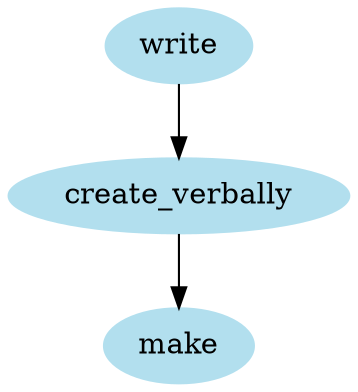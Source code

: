 digraph unix {
	node [color=lightblue2 style=filled]
	size="6,6"
	write -> create_verbally
	create_verbally -> make
}
